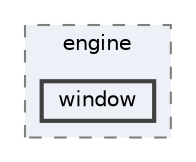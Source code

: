 digraph "techstorm/engine/window"
{
 // LATEX_PDF_SIZE
  bgcolor="transparent";
  edge [fontname=Helvetica,fontsize=10,labelfontname=Helvetica,labelfontsize=10];
  node [fontname=Helvetica,fontsize=10,shape=box,height=0.2,width=0.4];
  compound=true
  subgraph clusterdir_f0215e67d3150ee964ca241625d804af {
    graph [ bgcolor="#edf0f7", pencolor="grey50", label="engine", fontname=Helvetica,fontsize=10 style="filled,dashed", URL="dir_f0215e67d3150ee964ca241625d804af.html",tooltip=""]
  dir_c8c03ed8c90b039a9ae858c38777a8cf [label="window", fillcolor="#edf0f7", color="grey25", style="filled,bold", URL="dir_c8c03ed8c90b039a9ae858c38777a8cf.html",tooltip=""];
  }
}
